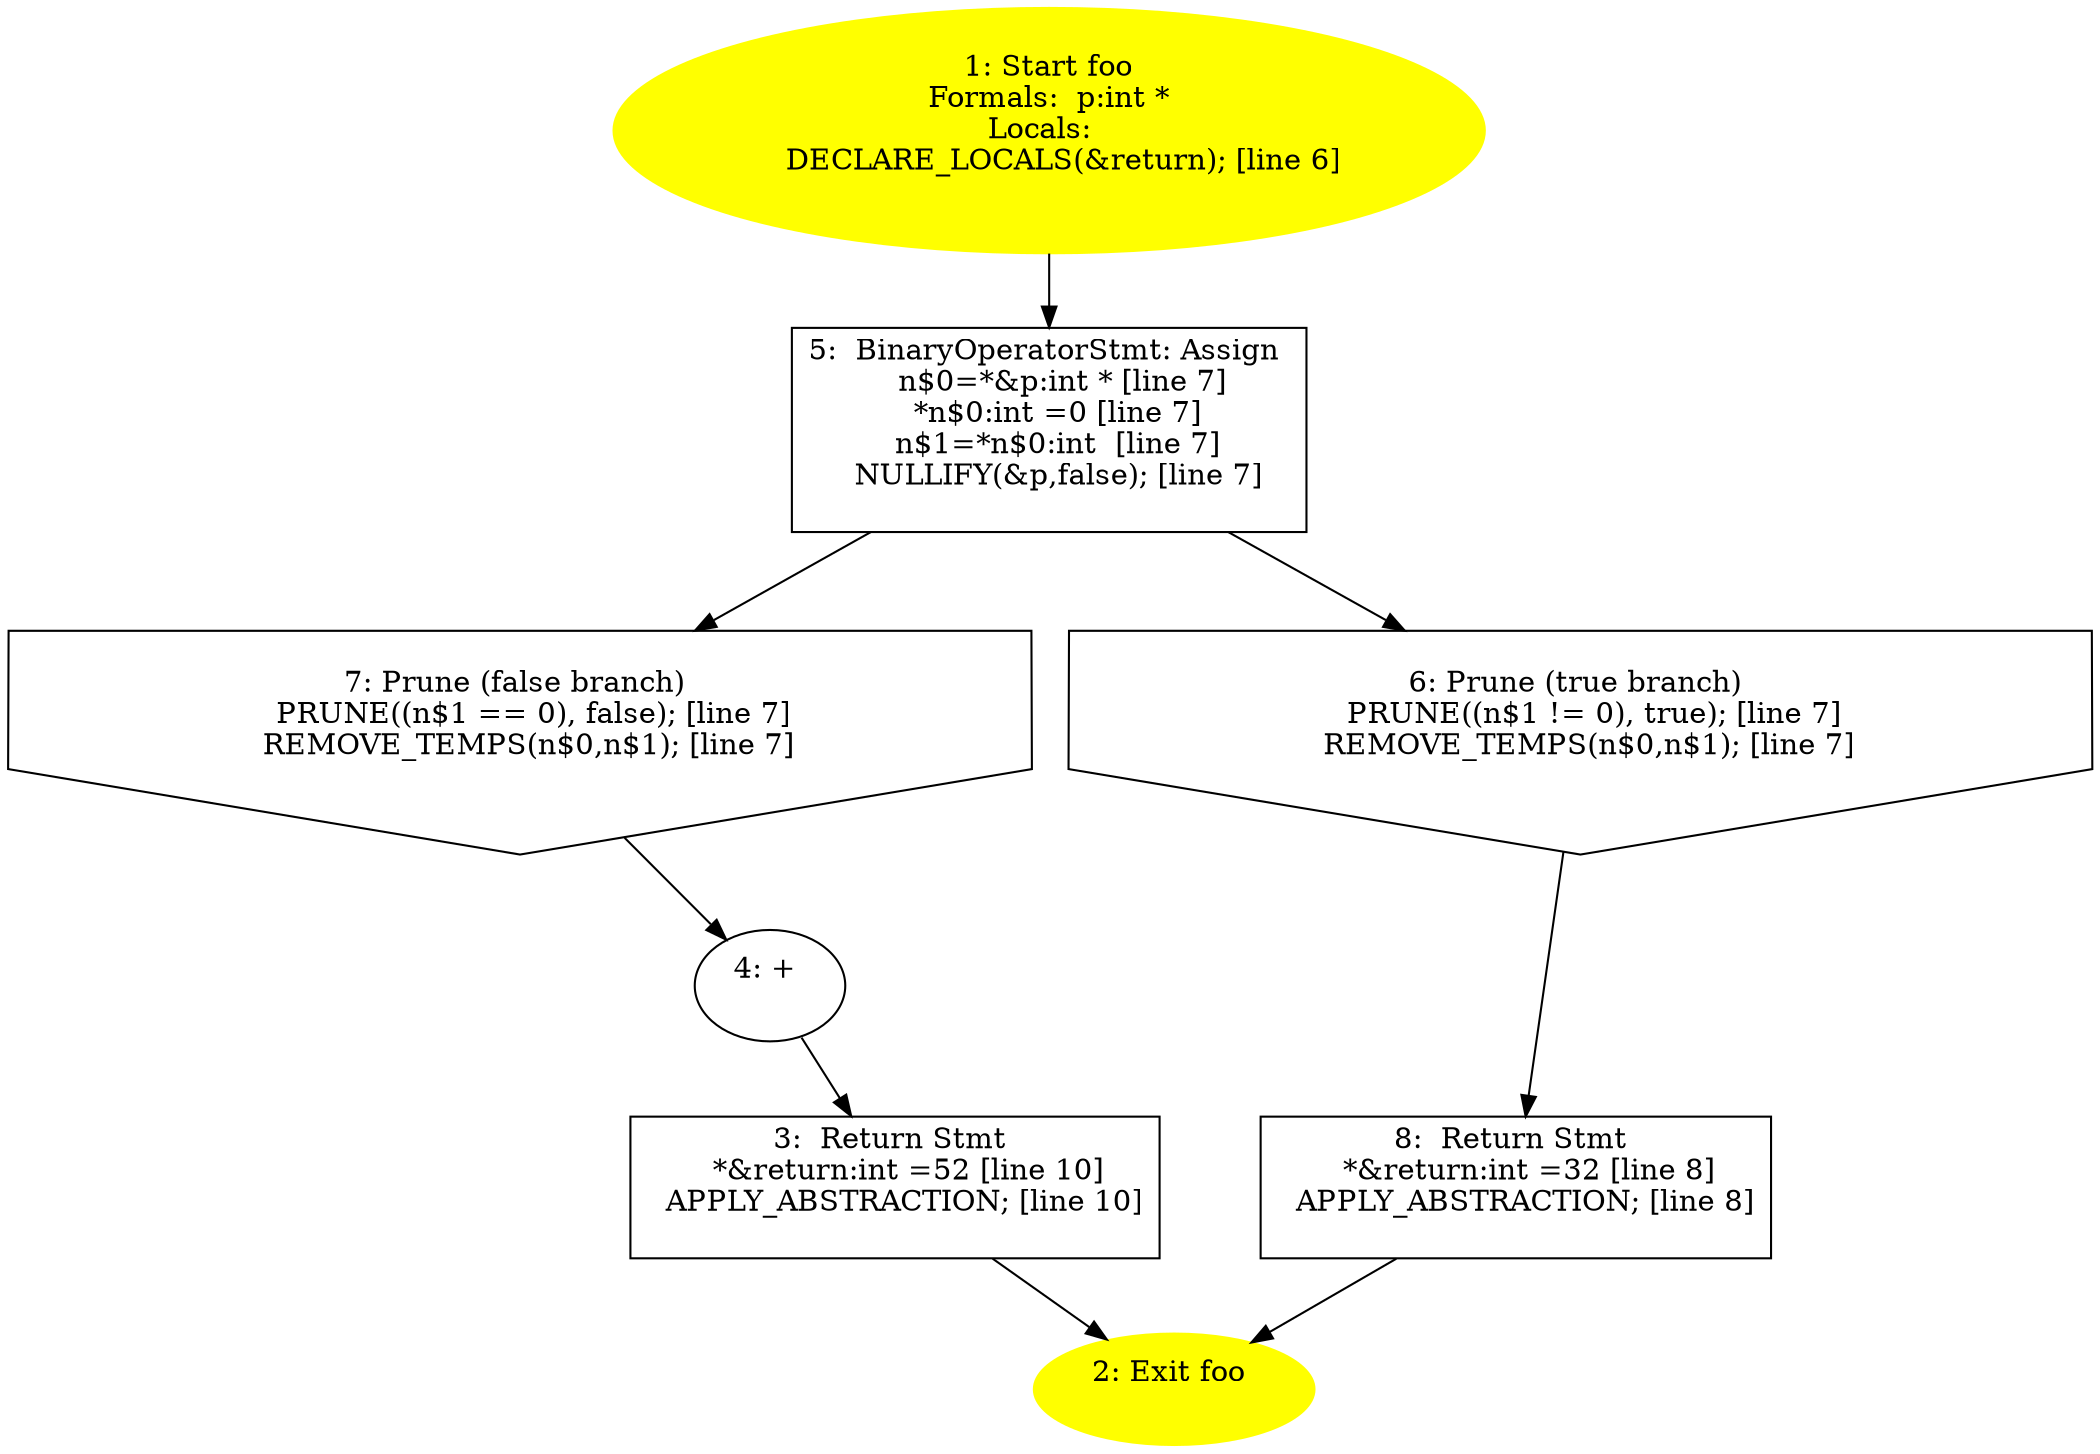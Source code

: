 digraph iCFG {
8 [label="8:  Return Stmt \n   *&return:int =32 [line 8]\n  APPLY_ABSTRACTION; [line 8]\n " shape="box"]
	

	 8 -> 2 ;
7 [label="7: Prune (false branch) \n   PRUNE((n$1 == 0), false); [line 7]\n  REMOVE_TEMPS(n$0,n$1); [line 7]\n " shape="invhouse"]
	

	 7 -> 4 ;
6 [label="6: Prune (true branch) \n   PRUNE((n$1 != 0), true); [line 7]\n  REMOVE_TEMPS(n$0,n$1); [line 7]\n " shape="invhouse"]
	

	 6 -> 8 ;
5 [label="5:  BinaryOperatorStmt: Assign \n   n$0=*&p:int * [line 7]\n  *n$0:int =0 [line 7]\n  n$1=*n$0:int  [line 7]\n  NULLIFY(&p,false); [line 7]\n " shape="box"]
	

	 5 -> 6 ;
	 5 -> 7 ;
4 [label="4: + \n  " ]
	

	 4 -> 3 ;
3 [label="3:  Return Stmt \n   *&return:int =52 [line 10]\n  APPLY_ABSTRACTION; [line 10]\n " shape="box"]
	

	 3 -> 2 ;
2 [label="2: Exit foo \n  " color=yellow style=filled]
	

1 [label="1: Start foo\nFormals:  p:int *\nLocals:  \n   DECLARE_LOCALS(&return); [line 6]\n " color=yellow style=filled]
	

	 1 -> 5 ;
}
